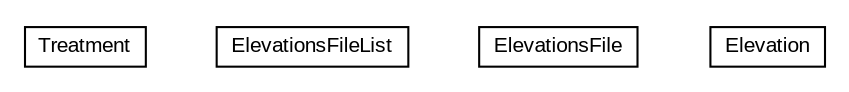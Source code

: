 #!/usr/local/bin/dot
#
# Class diagram 
# Generated by UMLGraph version R5_6-24-gf6e263 (http://www.umlgraph.org/)
#

digraph G {
	edge [fontname="arial",fontsize=10,labelfontname="arial",labelfontsize=10];
	node [fontname="arial",fontsize=10,shape=plaintext];
	nodesep=0.25;
	ranksep=0.5;
	// edu.arizona.biosemantics.semanticmarkup.markupelement.elevation.model.Treatment
	c21715 [label=<<table title="edu.arizona.biosemantics.semanticmarkup.markupelement.elevation.model.Treatment" border="0" cellborder="1" cellspacing="0" cellpadding="2" port="p" href="./Treatment.html">
		<tr><td><table border="0" cellspacing="0" cellpadding="1">
<tr><td align="center" balign="center"> Treatment </td></tr>
		</table></td></tr>
		</table>>, URL="./Treatment.html", fontname="arial", fontcolor="black", fontsize=10.0];
	// edu.arizona.biosemantics.semanticmarkup.markupelement.elevation.model.ElevationsFileList
	c21716 [label=<<table title="edu.arizona.biosemantics.semanticmarkup.markupelement.elevation.model.ElevationsFileList" border="0" cellborder="1" cellspacing="0" cellpadding="2" port="p" href="./ElevationsFileList.html">
		<tr><td><table border="0" cellspacing="0" cellpadding="1">
<tr><td align="center" balign="center"> ElevationsFileList </td></tr>
		</table></td></tr>
		</table>>, URL="./ElevationsFileList.html", fontname="arial", fontcolor="black", fontsize=10.0];
	// edu.arizona.biosemantics.semanticmarkup.markupelement.elevation.model.ElevationsFile
	c21717 [label=<<table title="edu.arizona.biosemantics.semanticmarkup.markupelement.elevation.model.ElevationsFile" border="0" cellborder="1" cellspacing="0" cellpadding="2" port="p" href="./ElevationsFile.html">
		<tr><td><table border="0" cellspacing="0" cellpadding="1">
<tr><td align="center" balign="center"> ElevationsFile </td></tr>
		</table></td></tr>
		</table>>, URL="./ElevationsFile.html", fontname="arial", fontcolor="black", fontsize=10.0];
	// edu.arizona.biosemantics.semanticmarkup.markupelement.elevation.model.Elevation
	c21718 [label=<<table title="edu.arizona.biosemantics.semanticmarkup.markupelement.elevation.model.Elevation" border="0" cellborder="1" cellspacing="0" cellpadding="2" port="p" href="./Elevation.html">
		<tr><td><table border="0" cellspacing="0" cellpadding="1">
<tr><td align="center" balign="center"> Elevation </td></tr>
		</table></td></tr>
		</table>>, URL="./Elevation.html", fontname="arial", fontcolor="black", fontsize=10.0];
}


